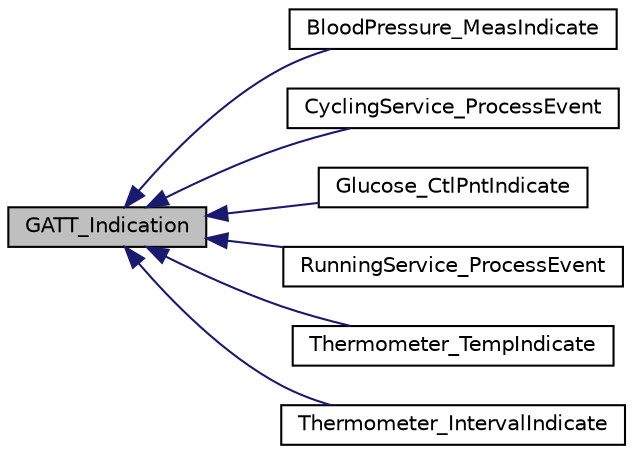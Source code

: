 digraph "GATT_Indication"
{
  edge [fontname="Helvetica",fontsize="10",labelfontname="Helvetica",labelfontsize="10"];
  node [fontname="Helvetica",fontsize="10",shape=record];
  rankdir="LR";
  Node1 [label="GATT_Indication",height=0.2,width=0.4,color="black", fillcolor="grey75", style="filled" fontcolor="black"];
  Node1 -> Node2 [dir="back",color="midnightblue",fontsize="10",style="solid",fontname="Helvetica"];
  Node2 [label="BloodPressure_MeasIndicate",height=0.2,width=0.4,color="black", fillcolor="white", style="filled",URL="$bpservice_8h.html#adaf6dfa20613650ebe05eb9751a8ee55"];
  Node1 -> Node3 [dir="back",color="midnightblue",fontsize="10",style="solid",fontname="Helvetica"];
  Node3 [label="CyclingService_ProcessEvent",height=0.2,width=0.4,color="black", fillcolor="white", style="filled",URL="$cyclingservice_8h.html#a2af24519d839d65f68e1c5d900ffd8fa"];
  Node1 -> Node4 [dir="back",color="midnightblue",fontsize="10",style="solid",fontname="Helvetica"];
  Node4 [label="Glucose_CtlPntIndicate",height=0.2,width=0.4,color="black", fillcolor="white", style="filled",URL="$glucservice_8h.html#acb450d317c0fac741b100eb3161579d1"];
  Node1 -> Node5 [dir="back",color="midnightblue",fontsize="10",style="solid",fontname="Helvetica"];
  Node5 [label="RunningService_ProcessEvent",height=0.2,width=0.4,color="black", fillcolor="white", style="filled",URL="$runningservice_8h.html#a8034175d659b190deaf203c57e257160"];
  Node1 -> Node6 [dir="back",color="midnightblue",fontsize="10",style="solid",fontname="Helvetica"];
  Node6 [label="Thermometer_TempIndicate",height=0.2,width=0.4,color="black", fillcolor="white", style="filled",URL="$thermometerservice_8h.html#aa7a49ad9ff16086f8ef4ef3bc8061cf2"];
  Node1 -> Node7 [dir="back",color="midnightblue",fontsize="10",style="solid",fontname="Helvetica"];
  Node7 [label="Thermometer_IntervalIndicate",height=0.2,width=0.4,color="black", fillcolor="white", style="filled",URL="$thermometerservice_8h.html#a502ecf9561615429e484b9b1fbd01d5f"];
}
